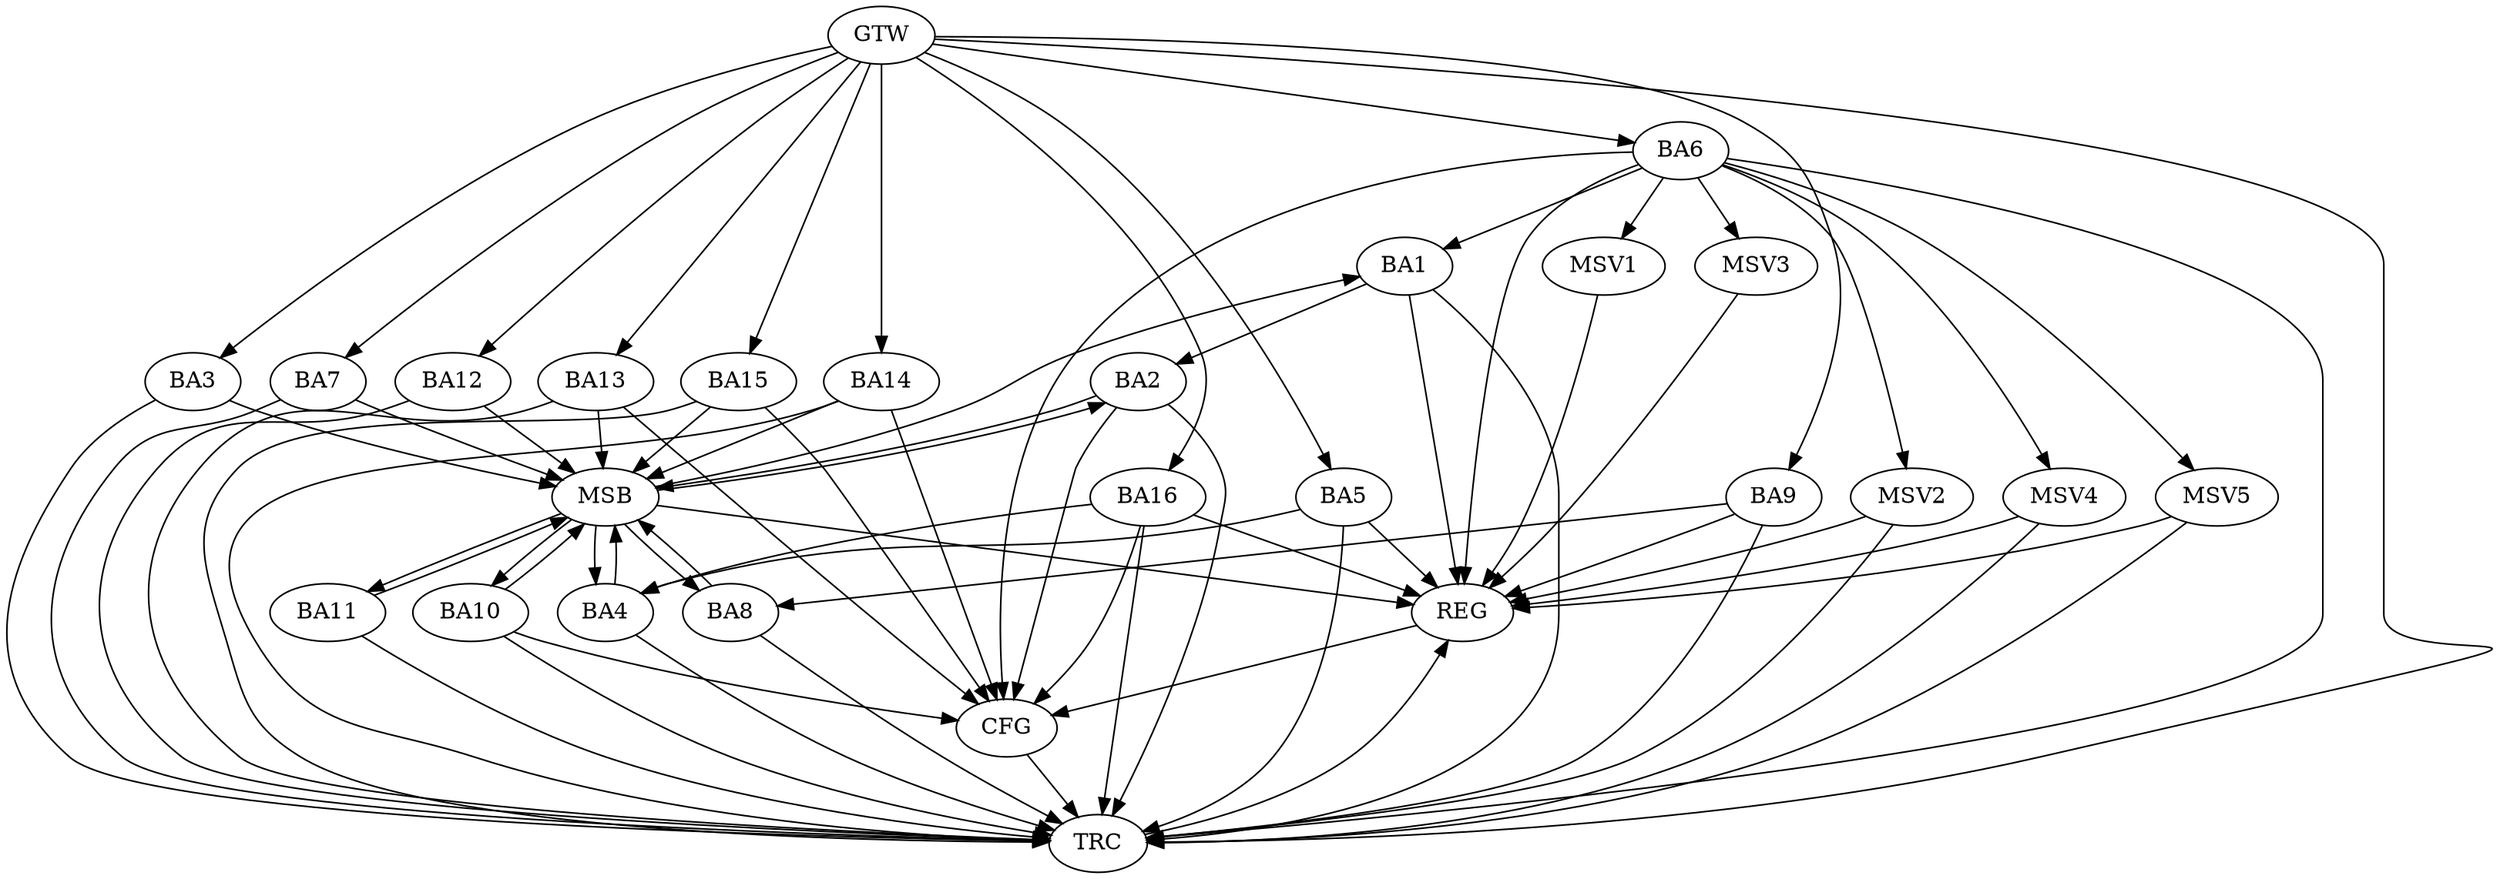 strict digraph G {
  BA1 [ label="BA1" ];
  BA2 [ label="BA2" ];
  BA3 [ label="BA3" ];
  BA4 [ label="BA4" ];
  BA5 [ label="BA5" ];
  BA6 [ label="BA6" ];
  BA7 [ label="BA7" ];
  BA8 [ label="BA8" ];
  BA9 [ label="BA9" ];
  BA10 [ label="BA10" ];
  BA11 [ label="BA11" ];
  BA12 [ label="BA12" ];
  BA13 [ label="BA13" ];
  BA14 [ label="BA14" ];
  BA15 [ label="BA15" ];
  BA16 [ label="BA16" ];
  GTW [ label="GTW" ];
  REG [ label="REG" ];
  MSB [ label="MSB" ];
  CFG [ label="CFG" ];
  TRC [ label="TRC" ];
  MSV1 [ label="MSV1" ];
  MSV2 [ label="MSV2" ];
  MSV3 [ label="MSV3" ];
  MSV4 [ label="MSV4" ];
  MSV5 [ label="MSV5" ];
  BA1 -> BA2;
  BA5 -> BA4;
  BA6 -> BA1;
  BA9 -> BA8;
  BA16 -> BA4;
  GTW -> BA3;
  GTW -> BA5;
  GTW -> BA6;
  GTW -> BA7;
  GTW -> BA9;
  GTW -> BA12;
  GTW -> BA13;
  GTW -> BA14;
  GTW -> BA15;
  GTW -> BA16;
  BA1 -> REG;
  BA5 -> REG;
  BA6 -> REG;
  BA9 -> REG;
  BA16 -> REG;
  BA2 -> MSB;
  MSB -> BA1;
  MSB -> REG;
  BA3 -> MSB;
  BA4 -> MSB;
  BA7 -> MSB;
  MSB -> BA2;
  BA8 -> MSB;
  BA10 -> MSB;
  BA11 -> MSB;
  MSB -> BA4;
  BA12 -> MSB;
  MSB -> BA11;
  BA13 -> MSB;
  BA14 -> MSB;
  MSB -> BA8;
  BA15 -> MSB;
  MSB -> BA10;
  BA15 -> CFG;
  BA13 -> CFG;
  BA2 -> CFG;
  BA6 -> CFG;
  BA14 -> CFG;
  BA16 -> CFG;
  BA10 -> CFG;
  REG -> CFG;
  BA1 -> TRC;
  BA2 -> TRC;
  BA3 -> TRC;
  BA4 -> TRC;
  BA5 -> TRC;
  BA6 -> TRC;
  BA7 -> TRC;
  BA8 -> TRC;
  BA9 -> TRC;
  BA10 -> TRC;
  BA11 -> TRC;
  BA12 -> TRC;
  BA13 -> TRC;
  BA14 -> TRC;
  BA15 -> TRC;
  BA16 -> TRC;
  GTW -> TRC;
  CFG -> TRC;
  TRC -> REG;
  BA6 -> MSV1;
  MSV1 -> REG;
  BA6 -> MSV2;
  BA6 -> MSV3;
  MSV2 -> REG;
  MSV2 -> TRC;
  MSV3 -> REG;
  BA6 -> MSV4;
  MSV4 -> REG;
  MSV4 -> TRC;
  BA6 -> MSV5;
  MSV5 -> REG;
  MSV5 -> TRC;
}
